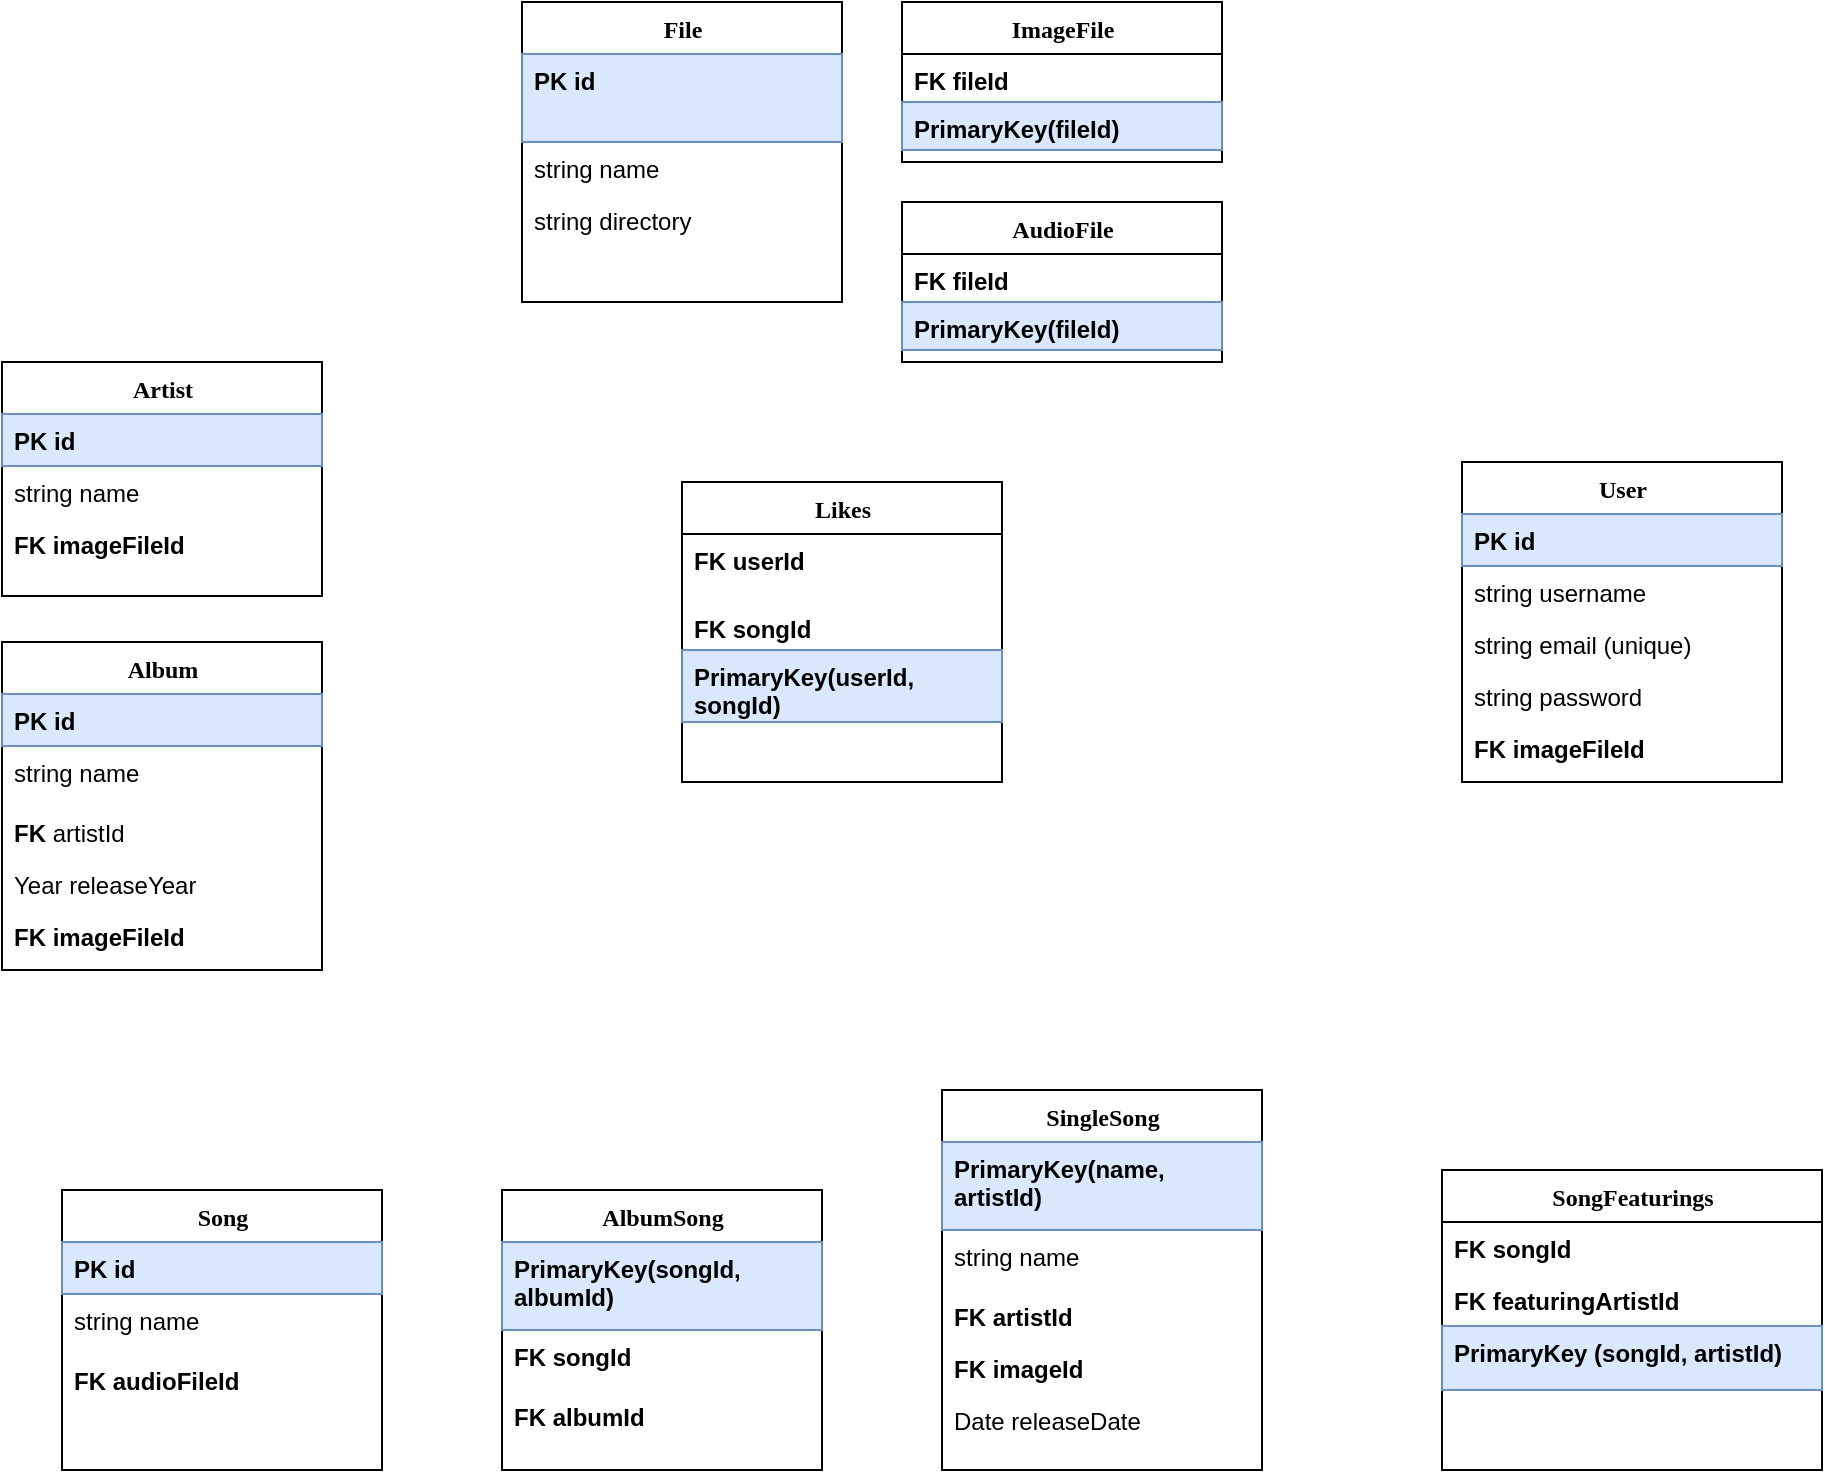<mxfile version="14.3.0" type="device"><diagram name="Page-1" id="9f46799a-70d6-7492-0946-bef42562c5a5"><mxGraphModel dx="1662" dy="1164" grid="1" gridSize="10" guides="1" tooltips="1" connect="1" arrows="1" fold="1" page="1" pageScale="1" pageWidth="1100" pageHeight="850" background="#ffffff" math="0" shadow="0"><root><mxCell id="0"/><mxCell id="1" parent="0"/><mxCell id="78961159f06e98e8-17" value="User" style="swimlane;html=1;fontStyle=1;align=center;verticalAlign=top;childLayout=stackLayout;horizontal=1;startSize=26;horizontalStack=0;resizeParent=1;resizeLast=0;collapsible=1;marginBottom=0;swimlaneFillColor=#ffffff;rounded=0;shadow=0;comic=0;labelBackgroundColor=none;strokeWidth=1;fillColor=none;fontFamily=Verdana;fontSize=12" parent="1" vertex="1"><mxGeometry x="780" y="270" width="160" height="160" as="geometry"/></mxCell><mxCell id="78961159f06e98e8-21" value="&lt;b&gt;PK id&lt;/b&gt;" style="text;html=1;strokeColor=#6c8ebf;fillColor=#dae8fc;align=left;verticalAlign=top;spacingLeft=4;spacingRight=4;whiteSpace=wrap;overflow=hidden;rotatable=0;points=[[0,0.5],[1,0.5]];portConstraint=eastwest;" parent="78961159f06e98e8-17" vertex="1"><mxGeometry y="26" width="160" height="26" as="geometry"/></mxCell><mxCell id="78961159f06e98e8-23" value="string username" style="text;html=1;strokeColor=none;fillColor=none;align=left;verticalAlign=top;spacingLeft=4;spacingRight=4;whiteSpace=wrap;overflow=hidden;rotatable=0;points=[[0,0.5],[1,0.5]];portConstraint=eastwest;" parent="78961159f06e98e8-17" vertex="1"><mxGeometry y="52" width="160" height="26" as="geometry"/></mxCell><mxCell id="78961159f06e98e8-25" value="string email (unique)" style="text;html=1;strokeColor=none;fillColor=none;align=left;verticalAlign=top;spacingLeft=4;spacingRight=4;whiteSpace=wrap;overflow=hidden;rotatable=0;points=[[0,0.5],[1,0.5]];portConstraint=eastwest;" parent="78961159f06e98e8-17" vertex="1"><mxGeometry y="78" width="160" height="26" as="geometry"/></mxCell><mxCell id="78961159f06e98e8-26" value="string password" style="text;html=1;strokeColor=none;fillColor=none;align=left;verticalAlign=top;spacingLeft=4;spacingRight=4;whiteSpace=wrap;overflow=hidden;rotatable=0;points=[[0,0.5],[1,0.5]];portConstraint=eastwest;" parent="78961159f06e98e8-17" vertex="1"><mxGeometry y="104" width="160" height="26" as="geometry"/></mxCell><mxCell id="78961159f06e98e8-24" value="&lt;b&gt;FK imageFileId&lt;/b&gt;" style="text;html=1;strokeColor=none;fillColor=none;align=left;verticalAlign=top;spacingLeft=4;spacingRight=4;whiteSpace=wrap;overflow=hidden;rotatable=0;points=[[0,0.5],[1,0.5]];portConstraint=eastwest;" parent="78961159f06e98e8-17" vertex="1"><mxGeometry y="130" width="160" height="26" as="geometry"/></mxCell><mxCell id="78961159f06e98e8-30" value="Artist" style="swimlane;html=1;fontStyle=1;align=center;verticalAlign=top;childLayout=stackLayout;horizontal=1;startSize=26;horizontalStack=0;resizeParent=1;resizeLast=0;collapsible=1;marginBottom=0;swimlaneFillColor=#ffffff;rounded=0;shadow=0;comic=0;labelBackgroundColor=none;strokeWidth=1;fillColor=none;fontFamily=Verdana;fontSize=12" parent="1" vertex="1"><mxGeometry x="50" y="220" width="160" height="117" as="geometry"/></mxCell><mxCell id="78961159f06e98e8-31" value="&lt;b&gt;PK id&lt;/b&gt;" style="text;html=1;strokeColor=#6c8ebf;fillColor=#dae8fc;align=left;verticalAlign=top;spacingLeft=4;spacingRight=4;whiteSpace=wrap;overflow=hidden;rotatable=0;points=[[0,0.5],[1,0.5]];portConstraint=eastwest;" parent="78961159f06e98e8-30" vertex="1"><mxGeometry y="26" width="160" height="26" as="geometry"/></mxCell><mxCell id="78961159f06e98e8-32" value="string name" style="text;html=1;strokeColor=none;fillColor=none;align=left;verticalAlign=top;spacingLeft=4;spacingRight=4;whiteSpace=wrap;overflow=hidden;rotatable=0;points=[[0,0.5],[1,0.5]];portConstraint=eastwest;" parent="78961159f06e98e8-30" vertex="1"><mxGeometry y="52" width="160" height="26" as="geometry"/></mxCell><mxCell id="78961159f06e98e8-33" value="&lt;b&gt;FK imageFileId&lt;/b&gt;" style="text;html=1;strokeColor=none;fillColor=none;align=left;verticalAlign=top;spacingLeft=4;spacingRight=4;whiteSpace=wrap;overflow=hidden;rotatable=0;points=[[0,0.5],[1,0.5]];portConstraint=eastwest;" parent="78961159f06e98e8-30" vertex="1"><mxGeometry y="78" width="160" height="26" as="geometry"/></mxCell><mxCell id="dPTJl3S5OsdJ7ELAq9D5-3" value="Album" style="swimlane;html=1;fontStyle=1;align=center;verticalAlign=top;childLayout=stackLayout;horizontal=1;startSize=26;horizontalStack=0;resizeParent=1;resizeLast=0;collapsible=1;marginBottom=0;swimlaneFillColor=#ffffff;rounded=0;shadow=0;comic=0;labelBackgroundColor=none;strokeWidth=1;fillColor=none;fontFamily=Verdana;fontSize=12" vertex="1" parent="1"><mxGeometry x="50" y="360" width="160" height="164" as="geometry"/></mxCell><mxCell id="dPTJl3S5OsdJ7ELAq9D5-4" value="&lt;b&gt;PK id&lt;/b&gt;" style="text;html=1;strokeColor=#6c8ebf;fillColor=#dae8fc;align=left;verticalAlign=top;spacingLeft=4;spacingRight=4;whiteSpace=wrap;overflow=hidden;rotatable=0;points=[[0,0.5],[1,0.5]];portConstraint=eastwest;" vertex="1" parent="dPTJl3S5OsdJ7ELAq9D5-3"><mxGeometry y="26" width="160" height="26" as="geometry"/></mxCell><mxCell id="dPTJl3S5OsdJ7ELAq9D5-17" value="string&amp;nbsp;name" style="text;html=1;strokeColor=none;fillColor=none;align=left;verticalAlign=top;spacingLeft=4;spacingRight=4;whiteSpace=wrap;overflow=hidden;rotatable=0;points=[[0,0.5],[1,0.5]];portConstraint=eastwest;" vertex="1" parent="dPTJl3S5OsdJ7ELAq9D5-3"><mxGeometry y="52" width="160" height="30" as="geometry"/></mxCell><mxCell id="dPTJl3S5OsdJ7ELAq9D5-5" value="&lt;b&gt;FK &lt;/b&gt;artistId" style="text;html=1;strokeColor=none;fillColor=none;align=left;verticalAlign=top;spacingLeft=4;spacingRight=4;whiteSpace=wrap;overflow=hidden;rotatable=0;points=[[0,0.5],[1,0.5]];portConstraint=eastwest;" vertex="1" parent="dPTJl3S5OsdJ7ELAq9D5-3"><mxGeometry y="82" width="160" height="26" as="geometry"/></mxCell><mxCell id="dPTJl3S5OsdJ7ELAq9D5-23" value="Year releaseYear" style="text;html=1;strokeColor=none;fillColor=none;align=left;verticalAlign=top;spacingLeft=4;spacingRight=4;whiteSpace=wrap;overflow=hidden;rotatable=0;points=[[0,0.5],[1,0.5]];portConstraint=eastwest;" vertex="1" parent="dPTJl3S5OsdJ7ELAq9D5-3"><mxGeometry y="108" width="160" height="26" as="geometry"/></mxCell><mxCell id="dPTJl3S5OsdJ7ELAq9D5-7" value="&lt;b&gt;FK imageFileId&lt;/b&gt;" style="text;html=1;strokeColor=none;fillColor=none;align=left;verticalAlign=top;spacingLeft=4;spacingRight=4;whiteSpace=wrap;overflow=hidden;rotatable=0;points=[[0,0.5],[1,0.5]];portConstraint=eastwest;" vertex="1" parent="dPTJl3S5OsdJ7ELAq9D5-3"><mxGeometry y="134" width="160" height="30" as="geometry"/></mxCell><mxCell id="dPTJl3S5OsdJ7ELAq9D5-18" value="SingleSong" style="swimlane;html=1;fontStyle=1;align=center;verticalAlign=top;childLayout=stackLayout;horizontal=1;startSize=26;horizontalStack=0;resizeParent=1;resizeLast=0;collapsible=1;marginBottom=0;swimlaneFillColor=#ffffff;rounded=0;shadow=0;comic=0;labelBackgroundColor=none;strokeWidth=1;fillColor=none;fontFamily=Verdana;fontSize=12" vertex="1" parent="1"><mxGeometry x="520" y="584" width="160" height="190" as="geometry"/></mxCell><mxCell id="dPTJl3S5OsdJ7ELAq9D5-19" value="&lt;b&gt;PrimaryKey(name, artistId)&lt;/b&gt;" style="text;html=1;strokeColor=#6c8ebf;fillColor=#dae8fc;align=left;verticalAlign=top;spacingLeft=4;spacingRight=4;whiteSpace=wrap;overflow=hidden;rotatable=0;points=[[0,0.5],[1,0.5]];portConstraint=eastwest;" vertex="1" parent="dPTJl3S5OsdJ7ELAq9D5-18"><mxGeometry y="26" width="160" height="44" as="geometry"/></mxCell><mxCell id="dPTJl3S5OsdJ7ELAq9D5-20" value="string&amp;nbsp;name" style="text;html=1;strokeColor=none;fillColor=none;align=left;verticalAlign=top;spacingLeft=4;spacingRight=4;whiteSpace=wrap;overflow=hidden;rotatable=0;points=[[0,0.5],[1,0.5]];portConstraint=eastwest;" vertex="1" parent="dPTJl3S5OsdJ7ELAq9D5-18"><mxGeometry y="70" width="160" height="30" as="geometry"/></mxCell><mxCell id="dPTJl3S5OsdJ7ELAq9D5-27" value="&lt;b&gt;FK artistId&lt;/b&gt;" style="text;html=1;strokeColor=none;fillColor=none;align=left;verticalAlign=top;spacingLeft=4;spacingRight=4;whiteSpace=wrap;overflow=hidden;rotatable=0;points=[[0,0.5],[1,0.5]];portConstraint=eastwest;" vertex="1" parent="dPTJl3S5OsdJ7ELAq9D5-18"><mxGeometry y="100" width="160" height="26" as="geometry"/></mxCell><mxCell id="dPTJl3S5OsdJ7ELAq9D5-72" value="&lt;b&gt;FK imageId&lt;/b&gt;" style="text;html=1;align=left;verticalAlign=top;spacingLeft=4;spacingRight=4;whiteSpace=wrap;overflow=hidden;rotatable=0;points=[[0,0.5],[1,0.5]];portConstraint=eastwest;" vertex="1" parent="dPTJl3S5OsdJ7ELAq9D5-18"><mxGeometry y="126" width="160" height="26" as="geometry"/></mxCell><mxCell id="dPTJl3S5OsdJ7ELAq9D5-66" value="Date releaseDate" style="text;html=1;strokeColor=none;fillColor=none;align=left;verticalAlign=top;spacingLeft=4;spacingRight=4;whiteSpace=wrap;overflow=hidden;rotatable=0;points=[[0,0.5],[1,0.5]];portConstraint=eastwest;" vertex="1" parent="dPTJl3S5OsdJ7ELAq9D5-18"><mxGeometry y="152" width="160" height="26" as="geometry"/></mxCell><mxCell id="dPTJl3S5OsdJ7ELAq9D5-24" value="AlbumSong" style="swimlane;html=1;fontStyle=1;align=center;verticalAlign=top;childLayout=stackLayout;horizontal=1;startSize=26;horizontalStack=0;resizeParent=1;resizeLast=0;collapsible=1;marginBottom=0;swimlaneFillColor=#ffffff;rounded=0;shadow=0;comic=0;labelBackgroundColor=none;strokeWidth=1;fillColor=none;fontFamily=Verdana;fontSize=12" vertex="1" parent="1"><mxGeometry x="300" y="634" width="160" height="140" as="geometry"/></mxCell><mxCell id="dPTJl3S5OsdJ7ELAq9D5-25" value="&lt;b&gt;PrimaryKey(songId, albumId)&lt;/b&gt;" style="text;html=1;strokeColor=#6c8ebf;fillColor=#dae8fc;align=left;verticalAlign=top;spacingLeft=4;spacingRight=4;whiteSpace=wrap;overflow=hidden;rotatable=0;points=[[0,0.5],[1,0.5]];portConstraint=eastwest;" vertex="1" parent="dPTJl3S5OsdJ7ELAq9D5-24"><mxGeometry y="26" width="160" height="44" as="geometry"/></mxCell><mxCell id="dPTJl3S5OsdJ7ELAq9D5-26" value="&lt;b&gt;FK songId&lt;/b&gt;" style="text;html=1;strokeColor=none;fillColor=none;align=left;verticalAlign=top;spacingLeft=4;spacingRight=4;whiteSpace=wrap;overflow=hidden;rotatable=0;points=[[0,0.5],[1,0.5]];portConstraint=eastwest;" vertex="1" parent="dPTJl3S5OsdJ7ELAq9D5-24"><mxGeometry y="70" width="160" height="30" as="geometry"/></mxCell><mxCell id="dPTJl3S5OsdJ7ELAq9D5-28" value="&lt;b&gt;FK albumId&lt;/b&gt;" style="text;html=1;strokeColor=none;fillColor=none;align=left;verticalAlign=top;spacingLeft=4;spacingRight=4;whiteSpace=wrap;overflow=hidden;rotatable=0;points=[[0,0.5],[1,0.5]];portConstraint=eastwest;" vertex="1" parent="dPTJl3S5OsdJ7ELAq9D5-24"><mxGeometry y="100" width="160" height="30" as="geometry"/></mxCell><mxCell id="dPTJl3S5OsdJ7ELAq9D5-30" value="SongFeaturings" style="swimlane;html=1;fontStyle=1;align=center;verticalAlign=top;childLayout=stackLayout;horizontal=1;startSize=26;horizontalStack=0;resizeParent=1;resizeLast=0;collapsible=1;marginBottom=0;swimlaneFillColor=#ffffff;rounded=0;shadow=0;comic=0;labelBackgroundColor=none;strokeWidth=1;fillColor=none;fontFamily=Verdana;fontSize=12" vertex="1" parent="1"><mxGeometry x="770" y="624" width="190" height="150" as="geometry"/></mxCell><mxCell id="dPTJl3S5OsdJ7ELAq9D5-31" value="&lt;b&gt;FK songId&lt;/b&gt;" style="text;html=1;strokeColor=none;fillColor=none;align=left;verticalAlign=top;spacingLeft=4;spacingRight=4;whiteSpace=wrap;overflow=hidden;rotatable=0;points=[[0,0.5],[1,0.5]];portConstraint=eastwest;" vertex="1" parent="dPTJl3S5OsdJ7ELAq9D5-30"><mxGeometry y="26" width="190" height="26" as="geometry"/></mxCell><mxCell id="dPTJl3S5OsdJ7ELAq9D5-33" value="&lt;b&gt;FK featuringArtistId&lt;/b&gt;" style="text;html=1;strokeColor=none;fillColor=none;align=left;verticalAlign=top;spacingLeft=4;spacingRight=4;whiteSpace=wrap;overflow=hidden;rotatable=0;points=[[0,0.5],[1,0.5]];portConstraint=eastwest;" vertex="1" parent="dPTJl3S5OsdJ7ELAq9D5-30"><mxGeometry y="52" width="190" height="26" as="geometry"/></mxCell><mxCell id="dPTJl3S5OsdJ7ELAq9D5-34" value="&lt;b&gt;PrimaryKey (songId, artistId)&lt;/b&gt;" style="text;html=1;strokeColor=#6c8ebf;fillColor=#dae8fc;align=left;verticalAlign=top;spacingLeft=4;spacingRight=4;whiteSpace=wrap;overflow=hidden;rotatable=0;points=[[0,0.5],[1,0.5]];portConstraint=eastwest;" vertex="1" parent="dPTJl3S5OsdJ7ELAq9D5-30"><mxGeometry y="78" width="190" height="32" as="geometry"/></mxCell><mxCell id="dPTJl3S5OsdJ7ELAq9D5-35" value="Song" style="swimlane;html=1;fontStyle=1;align=center;verticalAlign=top;childLayout=stackLayout;horizontal=1;startSize=26;horizontalStack=0;resizeParent=1;resizeLast=0;collapsible=1;marginBottom=0;swimlaneFillColor=#ffffff;rounded=0;shadow=0;comic=0;labelBackgroundColor=none;strokeWidth=1;fillColor=none;fontFamily=Verdana;fontSize=12" vertex="1" parent="1"><mxGeometry x="80" y="634" width="160" height="140" as="geometry"/></mxCell><mxCell id="dPTJl3S5OsdJ7ELAq9D5-36" value="&lt;b&gt;PK id&lt;/b&gt;" style="text;html=1;strokeColor=#6c8ebf;fillColor=#dae8fc;align=left;verticalAlign=top;spacingLeft=4;spacingRight=4;whiteSpace=wrap;overflow=hidden;rotatable=0;points=[[0,0.5],[1,0.5]];portConstraint=eastwest;" vertex="1" parent="dPTJl3S5OsdJ7ELAq9D5-35"><mxGeometry y="26" width="160" height="26" as="geometry"/></mxCell><mxCell id="dPTJl3S5OsdJ7ELAq9D5-37" value="string&amp;nbsp;name" style="text;html=1;strokeColor=none;fillColor=none;align=left;verticalAlign=top;spacingLeft=4;spacingRight=4;whiteSpace=wrap;overflow=hidden;rotatable=0;points=[[0,0.5],[1,0.5]];portConstraint=eastwest;" vertex="1" parent="dPTJl3S5OsdJ7ELAq9D5-35"><mxGeometry y="52" width="160" height="30" as="geometry"/></mxCell><mxCell id="dPTJl3S5OsdJ7ELAq9D5-76" value="&lt;b&gt;FK audioFileId&lt;/b&gt;" style="text;html=1;strokeColor=none;fillColor=none;align=left;verticalAlign=top;spacingLeft=4;spacingRight=4;whiteSpace=wrap;overflow=hidden;rotatable=0;points=[[0,0.5],[1,0.5]];portConstraint=eastwest;" vertex="1" parent="dPTJl3S5OsdJ7ELAq9D5-35"><mxGeometry y="82" width="160" height="30" as="geometry"/></mxCell><mxCell id="dPTJl3S5OsdJ7ELAq9D5-46" value="File" style="swimlane;html=1;fontStyle=1;align=center;verticalAlign=top;childLayout=stackLayout;horizontal=1;startSize=26;horizontalStack=0;resizeParent=1;resizeLast=0;collapsible=1;marginBottom=0;swimlaneFillColor=#ffffff;rounded=0;shadow=0;comic=0;labelBackgroundColor=none;strokeWidth=1;fillColor=none;fontFamily=Verdana;fontSize=12" vertex="1" parent="1"><mxGeometry x="310" y="40" width="160" height="150" as="geometry"/></mxCell><mxCell id="dPTJl3S5OsdJ7ELAq9D5-49" value="&lt;b&gt;PK id&lt;/b&gt;" style="text;html=1;strokeColor=#6c8ebf;fillColor=#dae8fc;align=left;verticalAlign=top;spacingLeft=4;spacingRight=4;whiteSpace=wrap;overflow=hidden;rotatable=0;points=[[0,0.5],[1,0.5]];portConstraint=eastwest;" vertex="1" parent="dPTJl3S5OsdJ7ELAq9D5-46"><mxGeometry y="26" width="160" height="44" as="geometry"/></mxCell><mxCell id="dPTJl3S5OsdJ7ELAq9D5-47" value="string name" style="text;html=1;strokeColor=none;fillColor=none;align=left;verticalAlign=top;spacingLeft=4;spacingRight=4;whiteSpace=wrap;overflow=hidden;rotatable=0;points=[[0,0.5],[1,0.5]];portConstraint=eastwest;" vertex="1" parent="dPTJl3S5OsdJ7ELAq9D5-46"><mxGeometry y="70" width="160" height="26" as="geometry"/></mxCell><mxCell id="dPTJl3S5OsdJ7ELAq9D5-48" value="string directory" style="text;html=1;strokeColor=none;fillColor=none;align=left;verticalAlign=top;spacingLeft=4;spacingRight=4;whiteSpace=wrap;overflow=hidden;rotatable=0;points=[[0,0.5],[1,0.5]];portConstraint=eastwest;" vertex="1" parent="dPTJl3S5OsdJ7ELAq9D5-46"><mxGeometry y="96" width="160" height="54" as="geometry"/></mxCell><mxCell id="dPTJl3S5OsdJ7ELAq9D5-50" value="ImageFile" style="swimlane;html=1;fontStyle=1;align=center;verticalAlign=top;childLayout=stackLayout;horizontal=1;startSize=26;horizontalStack=0;resizeParent=1;resizeLast=0;collapsible=1;marginBottom=0;swimlaneFillColor=#ffffff;rounded=0;shadow=0;comic=0;labelBackgroundColor=none;strokeWidth=1;fontFamily=Verdana;fontSize=12" vertex="1" parent="1"><mxGeometry x="500" y="40" width="160" height="80" as="geometry"/></mxCell><mxCell id="dPTJl3S5OsdJ7ELAq9D5-51" value="&lt;b&gt;FK fileId&lt;/b&gt;" style="text;html=1;align=left;verticalAlign=top;spacingLeft=4;spacingRight=4;whiteSpace=wrap;overflow=hidden;rotatable=0;points=[[0,0.5],[1,0.5]];portConstraint=eastwest;" vertex="1" parent="dPTJl3S5OsdJ7ELAq9D5-50"><mxGeometry y="26" width="160" height="24" as="geometry"/></mxCell><mxCell id="dPTJl3S5OsdJ7ELAq9D5-83" value="&lt;b&gt;PrimaryKey(fileId)&lt;/b&gt;" style="text;html=1;align=left;verticalAlign=top;spacingLeft=4;spacingRight=4;whiteSpace=wrap;overflow=hidden;rotatable=0;points=[[0,0.5],[1,0.5]];portConstraint=eastwest;fillColor=#dae8fc;strokeColor=#6c8ebf;" vertex="1" parent="dPTJl3S5OsdJ7ELAq9D5-50"><mxGeometry y="50" width="160" height="24" as="geometry"/></mxCell><mxCell id="dPTJl3S5OsdJ7ELAq9D5-77" value="Likes" style="swimlane;html=1;fontStyle=1;align=center;verticalAlign=top;childLayout=stackLayout;horizontal=1;startSize=26;horizontalStack=0;resizeParent=1;resizeLast=0;collapsible=1;marginBottom=0;swimlaneFillColor=#ffffff;rounded=0;shadow=0;comic=0;labelBackgroundColor=none;strokeWidth=1;fontFamily=Verdana;fontSize=12;" vertex="1" parent="1"><mxGeometry x="390" y="280" width="160" height="150" as="geometry"/></mxCell><mxCell id="dPTJl3S5OsdJ7ELAq9D5-78" value="&lt;b&gt;FK userId&lt;/b&gt;" style="text;html=1;align=left;verticalAlign=top;spacingLeft=4;spacingRight=4;whiteSpace=wrap;overflow=hidden;rotatable=0;points=[[0,0.5],[1,0.5]];portConstraint=eastwest;" vertex="1" parent="dPTJl3S5OsdJ7ELAq9D5-77"><mxGeometry y="26" width="160" height="34" as="geometry"/></mxCell><mxCell id="dPTJl3S5OsdJ7ELAq9D5-79" value="&lt;b&gt;FK songId&lt;/b&gt;" style="text;html=1;align=left;verticalAlign=top;spacingLeft=4;spacingRight=4;whiteSpace=wrap;overflow=hidden;rotatable=0;points=[[0,0.5],[1,0.5]];portConstraint=eastwest;" vertex="1" parent="dPTJl3S5OsdJ7ELAq9D5-77"><mxGeometry y="60" width="160" height="24" as="geometry"/></mxCell><mxCell id="dPTJl3S5OsdJ7ELAq9D5-80" value="&lt;b&gt;PrimaryKey(userId, songId)&lt;/b&gt;" style="text;html=1;align=left;verticalAlign=top;spacingLeft=4;spacingRight=4;whiteSpace=wrap;overflow=hidden;rotatable=0;points=[[0,0.5],[1,0.5]];portConstraint=eastwest;fillColor=#dae8fc;strokeColor=#6c8ebf;" vertex="1" parent="dPTJl3S5OsdJ7ELAq9D5-77"><mxGeometry y="84" width="160" height="36" as="geometry"/></mxCell><mxCell id="dPTJl3S5OsdJ7ELAq9D5-85" value="AudioFile" style="swimlane;html=1;fontStyle=1;align=center;verticalAlign=top;childLayout=stackLayout;horizontal=1;startSize=26;horizontalStack=0;resizeParent=1;resizeLast=0;collapsible=1;marginBottom=0;swimlaneFillColor=#ffffff;rounded=0;shadow=0;comic=0;labelBackgroundColor=none;strokeWidth=1;fontFamily=Verdana;fontSize=12" vertex="1" parent="1"><mxGeometry x="500" y="140" width="160" height="80" as="geometry"/></mxCell><mxCell id="dPTJl3S5OsdJ7ELAq9D5-86" value="&lt;b&gt;FK fileId&lt;/b&gt;" style="text;html=1;align=left;verticalAlign=top;spacingLeft=4;spacingRight=4;whiteSpace=wrap;overflow=hidden;rotatable=0;points=[[0,0.5],[1,0.5]];portConstraint=eastwest;" vertex="1" parent="dPTJl3S5OsdJ7ELAq9D5-85"><mxGeometry y="26" width="160" height="24" as="geometry"/></mxCell><mxCell id="dPTJl3S5OsdJ7ELAq9D5-87" value="&lt;b&gt;PrimaryKey(fileId)&lt;/b&gt;" style="text;html=1;align=left;verticalAlign=top;spacingLeft=4;spacingRight=4;whiteSpace=wrap;overflow=hidden;rotatable=0;points=[[0,0.5],[1,0.5]];portConstraint=eastwest;fillColor=#dae8fc;strokeColor=#6c8ebf;" vertex="1" parent="dPTJl3S5OsdJ7ELAq9D5-85"><mxGeometry y="50" width="160" height="24" as="geometry"/></mxCell></root></mxGraphModel></diagram></mxfile>